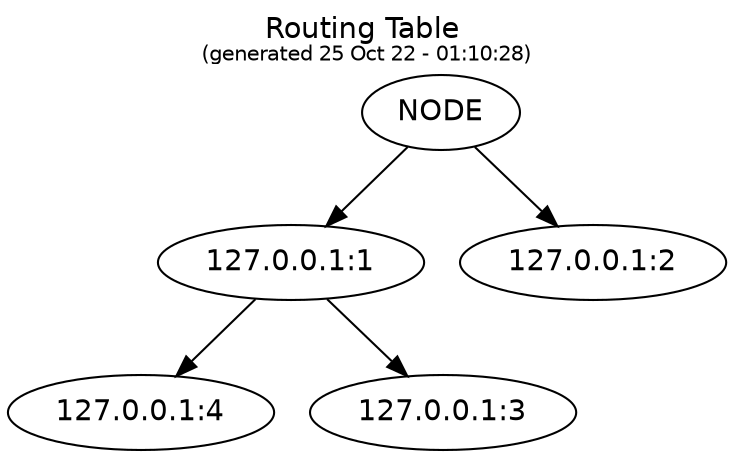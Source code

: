digraph routing_table {
labelloc="t";label = <Routing Table <font point-size='10'><br/>(generated 25 Oct 22 - 01:10:28)</font>>;

graph [fontname = "helvetica"];
graph [fontname = "helvetica"];
node [fontname = "helvetica"];
edge [fontname = "helvetica"];

"NODE" -> "127.0.0.1:1";
"127.0.0.1:1" -> "127.0.0.1:4";
"127.0.0.1:1" -> "127.0.0.1:3";
"NODE" -> "127.0.0.1:2";
}
